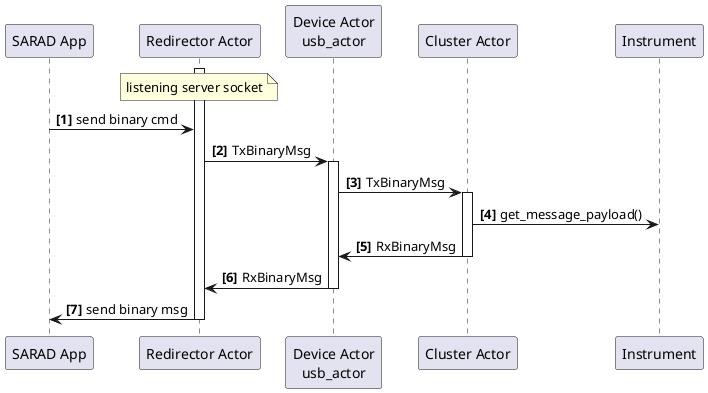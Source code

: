@startuml
autonumber "<b>[0]"
participant "SARAD App" as app
participant "Redirector Actor" as redirector
participant "Device Actor\nusb_actor" as device_actor
participant "Cluster Actor" as cluster
participant "Instrument" as instr

activate redirector
note over redirector: listening server socket
app -> redirector: send binary cmd
redirector -> device_actor: TxBinaryMsg
activate device_actor
device_actor -> cluster: TxBinaryMsg
activate cluster
cluster -> instr: get_message_payload()
cluster -> device_actor: RxBinaryMsg
deactivate cluster
device_actor -> redirector: RxBinaryMsg
deactivate device_actor
redirector -> app: send binary msg
deactivate redirector
@enduml
